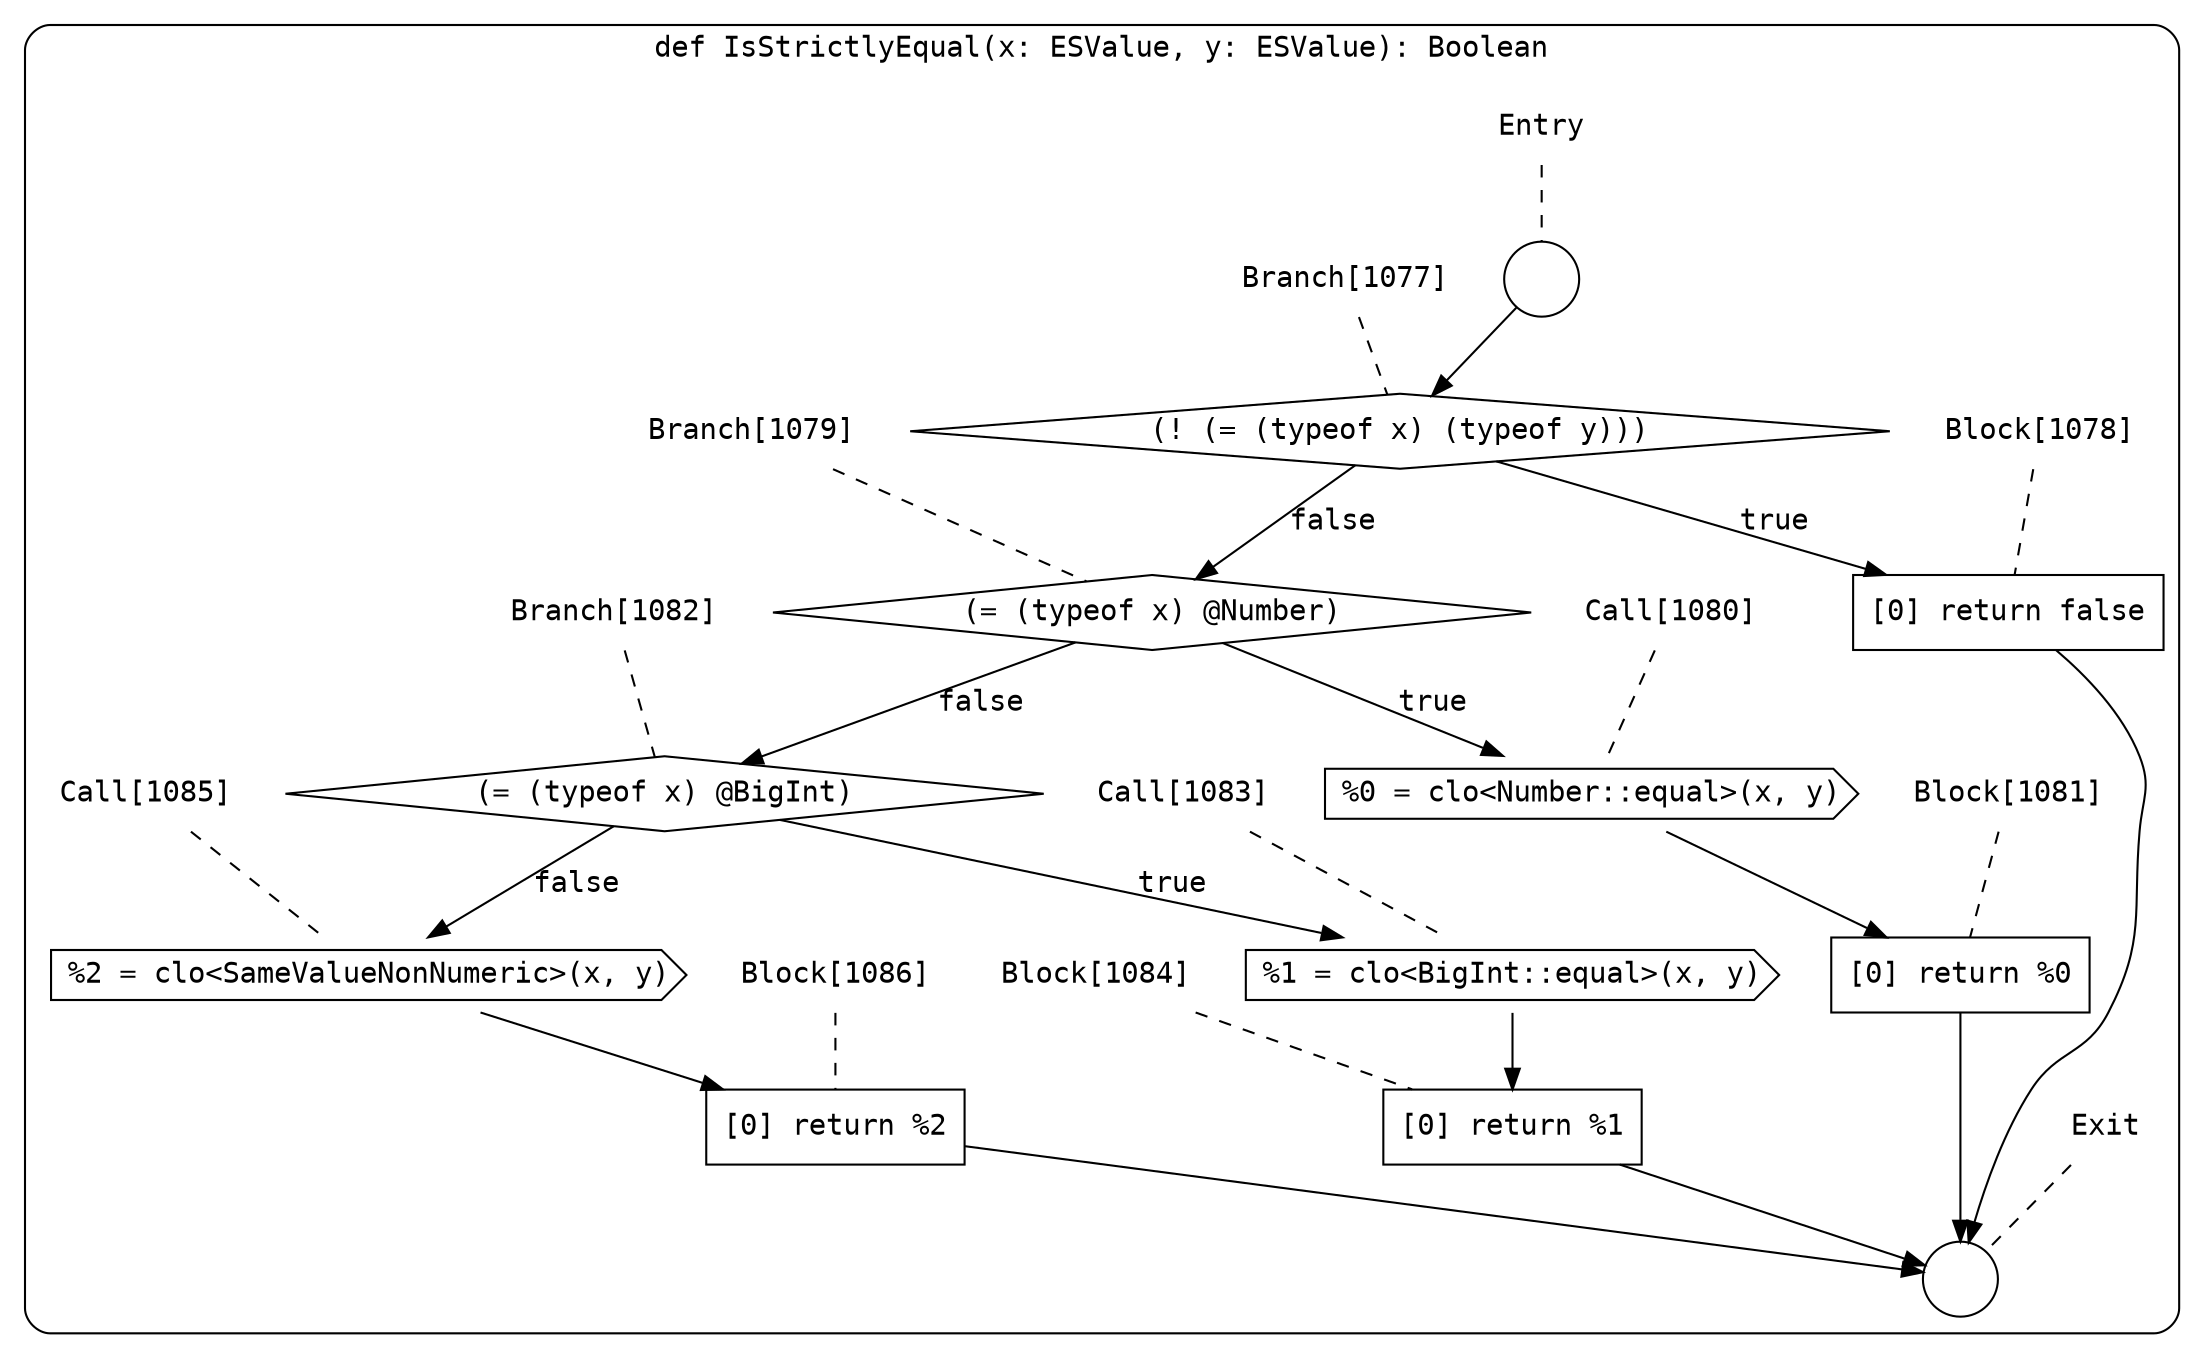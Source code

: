 digraph {
  graph [fontname = "Consolas"]
  node [fontname = "Consolas"]
  edge [fontname = "Consolas"]
  subgraph cluster128 {
    label = "def IsStrictlyEqual(x: ESValue, y: ESValue): Boolean"
    style = rounded
    cluster128_entry_name [shape=none, label=<<font color="black">Entry</font>>]
    cluster128_entry_name -> cluster128_entry [arrowhead=none, color="black", style=dashed]
    cluster128_entry [shape=circle label=" " color="black" fillcolor="white" style=filled]
    cluster128_entry -> node1077 [color="black"]
    cluster128_exit_name [shape=none, label=<<font color="black">Exit</font>>]
    cluster128_exit_name -> cluster128_exit [arrowhead=none, color="black", style=dashed]
    cluster128_exit [shape=circle label=" " color="black" fillcolor="white" style=filled]
    node1077_name [shape=none, label=<<font color="black">Branch[1077]</font>>]
    node1077_name -> node1077 [arrowhead=none, color="black", style=dashed]
    node1077 [shape=diamond, label=<<font color="black">(! (= (typeof x) (typeof y)))</font>> color="black" fillcolor="white", style=filled]
    node1077 -> node1078 [label=<<font color="black">true</font>> color="black"]
    node1077 -> node1079 [label=<<font color="black">false</font>> color="black"]
    node1078_name [shape=none, label=<<font color="black">Block[1078]</font>>]
    node1078_name -> node1078 [arrowhead=none, color="black", style=dashed]
    node1078 [shape=box, label=<<font color="black">[0] return false<BR ALIGN="LEFT"/></font>> color="black" fillcolor="white", style=filled]
    node1078 -> cluster128_exit [color="black"]
    node1079_name [shape=none, label=<<font color="black">Branch[1079]</font>>]
    node1079_name -> node1079 [arrowhead=none, color="black", style=dashed]
    node1079 [shape=diamond, label=<<font color="black">(= (typeof x) @Number)</font>> color="black" fillcolor="white", style=filled]
    node1079 -> node1080 [label=<<font color="black">true</font>> color="black"]
    node1079 -> node1082 [label=<<font color="black">false</font>> color="black"]
    node1080_name [shape=none, label=<<font color="black">Call[1080]</font>>]
    node1080_name -> node1080 [arrowhead=none, color="black", style=dashed]
    node1080 [shape=cds, label=<<font color="black">%0 = clo&lt;Number::equal&gt;(x, y)</font>> color="black" fillcolor="white", style=filled]
    node1080 -> node1081 [color="black"]
    node1082_name [shape=none, label=<<font color="black">Branch[1082]</font>>]
    node1082_name -> node1082 [arrowhead=none, color="black", style=dashed]
    node1082 [shape=diamond, label=<<font color="black">(= (typeof x) @BigInt)</font>> color="black" fillcolor="white", style=filled]
    node1082 -> node1083 [label=<<font color="black">true</font>> color="black"]
    node1082 -> node1085 [label=<<font color="black">false</font>> color="black"]
    node1081_name [shape=none, label=<<font color="black">Block[1081]</font>>]
    node1081_name -> node1081 [arrowhead=none, color="black", style=dashed]
    node1081 [shape=box, label=<<font color="black">[0] return %0<BR ALIGN="LEFT"/></font>> color="black" fillcolor="white", style=filled]
    node1081 -> cluster128_exit [color="black"]
    node1083_name [shape=none, label=<<font color="black">Call[1083]</font>>]
    node1083_name -> node1083 [arrowhead=none, color="black", style=dashed]
    node1083 [shape=cds, label=<<font color="black">%1 = clo&lt;BigInt::equal&gt;(x, y)</font>> color="black" fillcolor="white", style=filled]
    node1083 -> node1084 [color="black"]
    node1085_name [shape=none, label=<<font color="black">Call[1085]</font>>]
    node1085_name -> node1085 [arrowhead=none, color="black", style=dashed]
    node1085 [shape=cds, label=<<font color="black">%2 = clo&lt;SameValueNonNumeric&gt;(x, y)</font>> color="black" fillcolor="white", style=filled]
    node1085 -> node1086 [color="black"]
    node1084_name [shape=none, label=<<font color="black">Block[1084]</font>>]
    node1084_name -> node1084 [arrowhead=none, color="black", style=dashed]
    node1084 [shape=box, label=<<font color="black">[0] return %1<BR ALIGN="LEFT"/></font>> color="black" fillcolor="white", style=filled]
    node1084 -> cluster128_exit [color="black"]
    node1086_name [shape=none, label=<<font color="black">Block[1086]</font>>]
    node1086_name -> node1086 [arrowhead=none, color="black", style=dashed]
    node1086 [shape=box, label=<<font color="black">[0] return %2<BR ALIGN="LEFT"/></font>> color="black" fillcolor="white", style=filled]
    node1086 -> cluster128_exit [color="black"]
  }
}